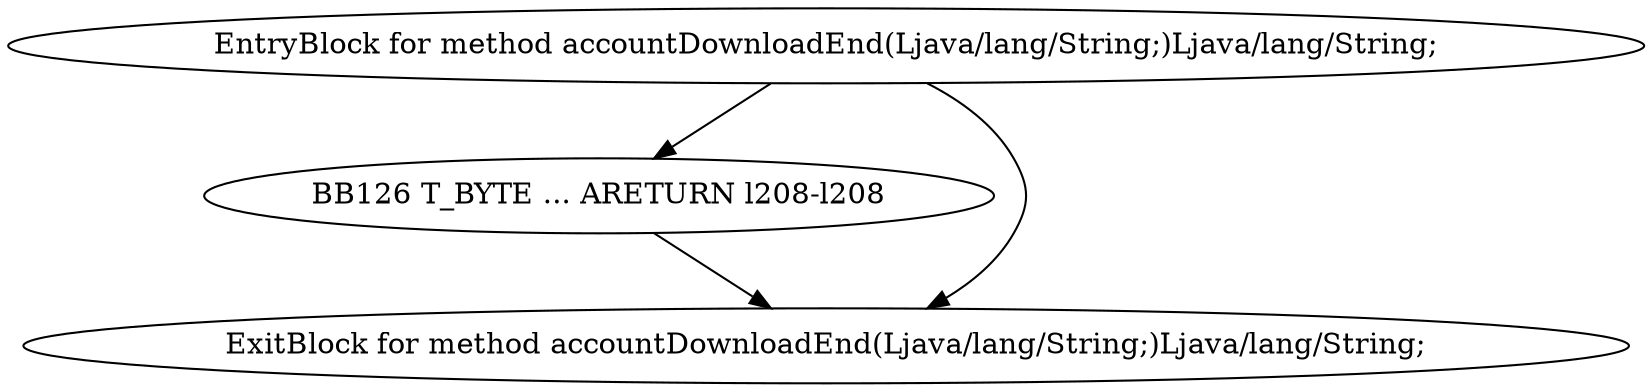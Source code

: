 digraph G {
  1 [ label="BB126 T_BYTE ... ARETURN l208-l208" ];
  2 [ label="EntryBlock for method accountDownloadEnd(Ljava/lang/String;)Ljava/lang/String;" ];
  3 [ label="ExitBlock for method accountDownloadEnd(Ljava/lang/String;)Ljava/lang/String;" ];
  2 -> 3 [ label="" ];
  2 -> 1 [ label="" ];
  1 -> 3 [ label="" ];
}
